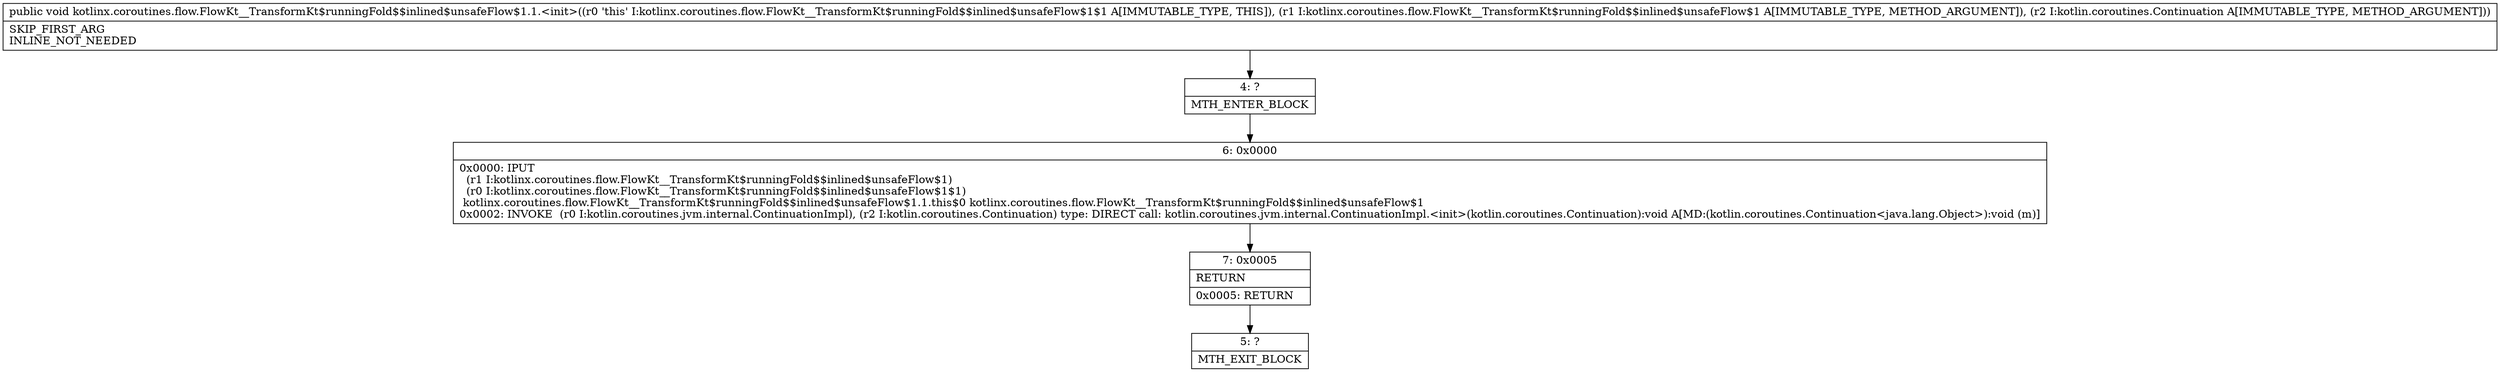 digraph "CFG forkotlinx.coroutines.flow.FlowKt__TransformKt$runningFold$$inlined$unsafeFlow$1.1.\<init\>(Lkotlinx\/coroutines\/flow\/FlowKt__TransformKt$runningFold$$inlined$unsafeFlow$1;Lkotlin\/coroutines\/Continuation;)V" {
Node_4 [shape=record,label="{4\:\ ?|MTH_ENTER_BLOCK\l}"];
Node_6 [shape=record,label="{6\:\ 0x0000|0x0000: IPUT  \l  (r1 I:kotlinx.coroutines.flow.FlowKt__TransformKt$runningFold$$inlined$unsafeFlow$1)\l  (r0 I:kotlinx.coroutines.flow.FlowKt__TransformKt$runningFold$$inlined$unsafeFlow$1$1)\l kotlinx.coroutines.flow.FlowKt__TransformKt$runningFold$$inlined$unsafeFlow$1.1.this$0 kotlinx.coroutines.flow.FlowKt__TransformKt$runningFold$$inlined$unsafeFlow$1 \l0x0002: INVOKE  (r0 I:kotlin.coroutines.jvm.internal.ContinuationImpl), (r2 I:kotlin.coroutines.Continuation) type: DIRECT call: kotlin.coroutines.jvm.internal.ContinuationImpl.\<init\>(kotlin.coroutines.Continuation):void A[MD:(kotlin.coroutines.Continuation\<java.lang.Object\>):void (m)]\l}"];
Node_7 [shape=record,label="{7\:\ 0x0005|RETURN\l|0x0005: RETURN   \l}"];
Node_5 [shape=record,label="{5\:\ ?|MTH_EXIT_BLOCK\l}"];
MethodNode[shape=record,label="{public void kotlinx.coroutines.flow.FlowKt__TransformKt$runningFold$$inlined$unsafeFlow$1.1.\<init\>((r0 'this' I:kotlinx.coroutines.flow.FlowKt__TransformKt$runningFold$$inlined$unsafeFlow$1$1 A[IMMUTABLE_TYPE, THIS]), (r1 I:kotlinx.coroutines.flow.FlowKt__TransformKt$runningFold$$inlined$unsafeFlow$1 A[IMMUTABLE_TYPE, METHOD_ARGUMENT]), (r2 I:kotlin.coroutines.Continuation A[IMMUTABLE_TYPE, METHOD_ARGUMENT]))  | SKIP_FIRST_ARG\lINLINE_NOT_NEEDED\l}"];
MethodNode -> Node_4;Node_4 -> Node_6;
Node_6 -> Node_7;
Node_7 -> Node_5;
}

